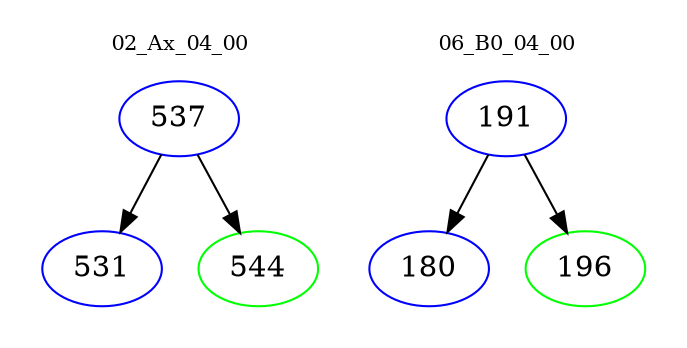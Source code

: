 digraph{
subgraph cluster_0 {
color = white
label = "02_Ax_04_00";
fontsize=10;
T0_537 [label="537", color="blue"]
T0_537 -> T0_531 [color="black"]
T0_531 [label="531", color="blue"]
T0_537 -> T0_544 [color="black"]
T0_544 [label="544", color="green"]
}
subgraph cluster_1 {
color = white
label = "06_B0_04_00";
fontsize=10;
T1_191 [label="191", color="blue"]
T1_191 -> T1_180 [color="black"]
T1_180 [label="180", color="blue"]
T1_191 -> T1_196 [color="black"]
T1_196 [label="196", color="green"]
}
}
